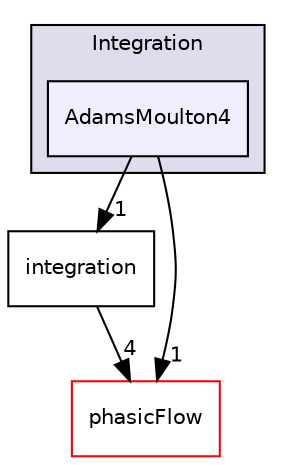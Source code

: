 digraph "src/Integration/AdamsMoulton4" {
  compound=true
  node [ fontsize="10", fontname="Helvetica"];
  edge [ labelfontsize="10", labelfontname="Helvetica"];
  subgraph clusterdir_5ff0557589c78f704a7131791f9a8bc6 {
    graph [ bgcolor="#ddddee", pencolor="black", label="Integration" fontname="Helvetica", fontsize="10", URL="dir_5ff0557589c78f704a7131791f9a8bc6.html"]
  dir_43495b2651badf01027c38c791c49779 [shape=box, label="AdamsMoulton4", style="filled", fillcolor="#eeeeff", pencolor="black", URL="dir_43495b2651badf01027c38c791c49779.html"];
  }
  dir_9daf74e2c0ea3a5224ae5f85b94b8627 [shape=box label="integration" URL="dir_9daf74e2c0ea3a5224ae5f85b94b8627.html"];
  dir_cd7a5046d028e114fc17b2ebc2bd02d2 [shape=box label="phasicFlow" fillcolor="white" style="filled" color="red" URL="dir_cd7a5046d028e114fc17b2ebc2bd02d2.html"];
  dir_9daf74e2c0ea3a5224ae5f85b94b8627->dir_cd7a5046d028e114fc17b2ebc2bd02d2 [headlabel="4", labeldistance=1.5 headhref="dir_000020_000031.html"];
  dir_43495b2651badf01027c38c791c49779->dir_9daf74e2c0ea3a5224ae5f85b94b8627 [headlabel="1", labeldistance=1.5 headhref="dir_000017_000020.html"];
  dir_43495b2651badf01027c38c791c49779->dir_cd7a5046d028e114fc17b2ebc2bd02d2 [headlabel="1", labeldistance=1.5 headhref="dir_000017_000031.html"];
}
